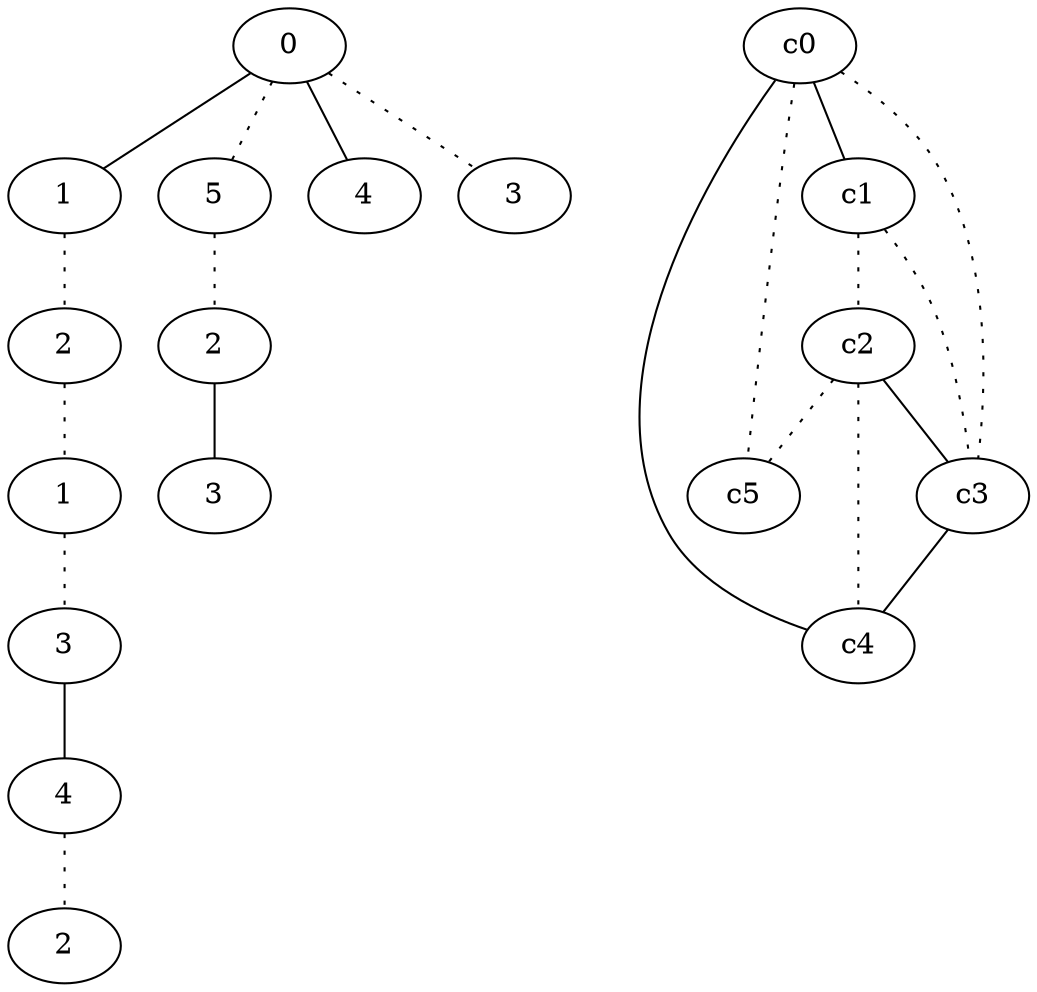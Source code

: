 graph {
a0[label=0];
a1[label=1];
a2[label=2];
a3[label=1];
a4[label=3];
a5[label=4];
a6[label=2];
a7[label=5];
a8[label=2];
a9[label=3];
a10[label=4];
a11[label=3];
a0 -- a1;
a0 -- a7 [style=dotted];
a0 -- a10;
a0 -- a11 [style=dotted];
a1 -- a2 [style=dotted];
a2 -- a3 [style=dotted];
a3 -- a4 [style=dotted];
a4 -- a5;
a5 -- a6 [style=dotted];
a7 -- a8 [style=dotted];
a8 -- a9;
c0 -- c1;
c0 -- c3 [style=dotted];
c0 -- c4;
c0 -- c5 [style=dotted];
c1 -- c2 [style=dotted];
c1 -- c3 [style=dotted];
c2 -- c3;
c2 -- c4 [style=dotted];
c2 -- c5 [style=dotted];
c3 -- c4;
}
